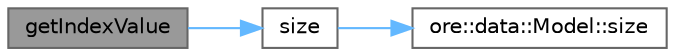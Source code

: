 digraph "getIndexValue"
{
 // INTERACTIVE_SVG=YES
 // LATEX_PDF_SIZE
  bgcolor="transparent";
  edge [fontname=Helvetica,fontsize=10,labelfontname=Helvetica,labelfontsize=10];
  node [fontname=Helvetica,fontsize=10,shape=box,height=0.2,width=0.4];
  rankdir="LR";
  Node1 [label="getIndexValue",height=0.2,width=0.4,color="gray40", fillcolor="grey60", style="filled", fontcolor="black",tooltip=" "];
  Node1 -> Node2 [color="steelblue1",style="solid"];
  Node2 [label="size",height=0.2,width=0.4,color="grey40", fillcolor="white", style="filled",URL="$classore_1_1data_1_1_black_scholes_base.html#a22f414d57ba9b94e5696ae6fb61352a2",tooltip=" "];
  Node2 -> Node3 [color="steelblue1",style="solid"];
  Node3 [label="ore::data::Model::size",height=0.2,width=0.4,color="grey40", fillcolor="white", style="filled",URL="$classore_1_1data_1_1_model.html#a9edcd102946c4e3bd0bcdba2fc64e397",tooltip=" "];
}
